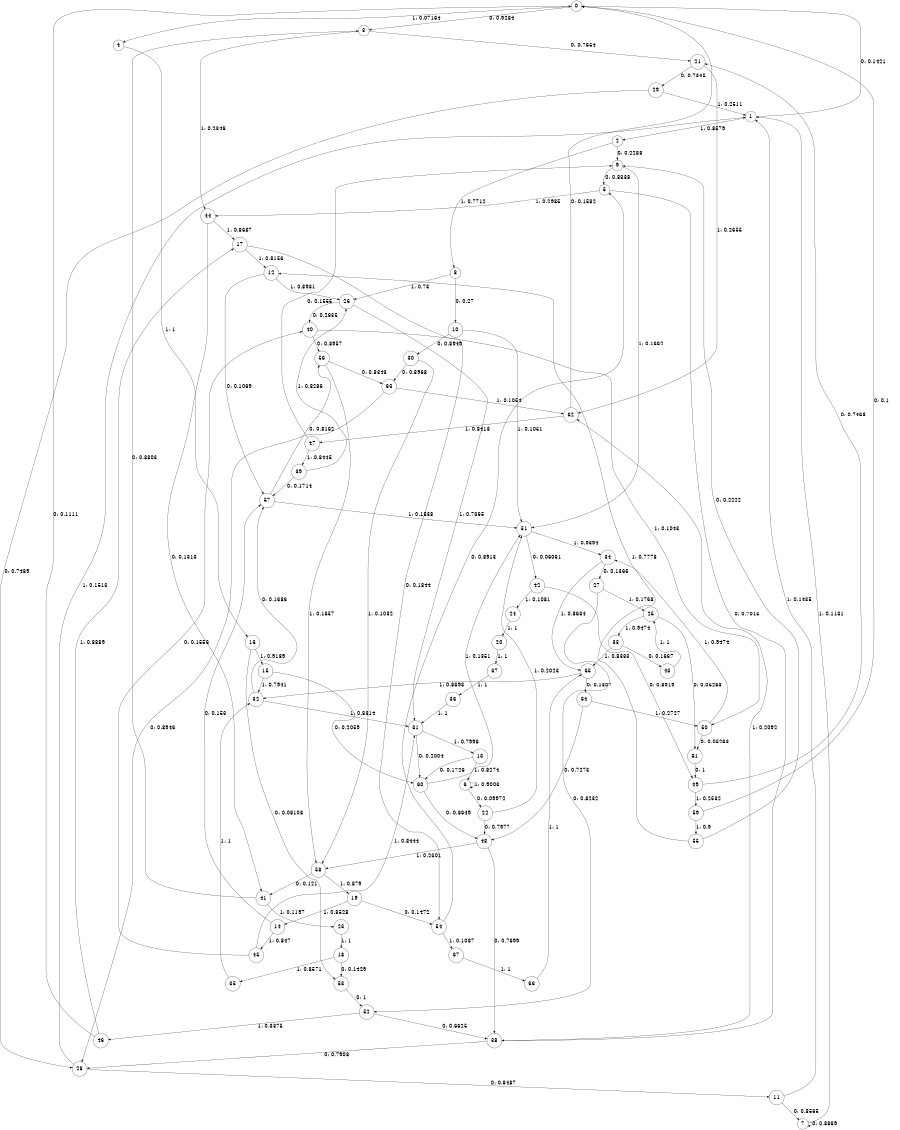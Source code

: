 digraph "ch2randomL9" {
size = "6,8.5";
ratio = "fill";
node [shape = circle];
node [fontsize = 24];
edge [fontsize = 24];
0 -> 3 [label = "0: 0.9284   "];
0 -> 4 [label = "1: 0.07164  "];
1 -> 0 [label = "0: 0.1421   "];
1 -> 2 [label = "1: 0.8579   "];
2 -> 9 [label = "0: 0.2288   "];
2 -> 8 [label = "1: 0.7712   "];
3 -> 21 [label = "0: 0.7654   "];
3 -> 44 [label = "1: 0.2346   "];
4 -> 16 [label = "1: 1        "];
5 -> 38 [label = "0: 0.7015   "];
5 -> 44 [label = "1: 0.2985   "];
6 -> 22 [label = "0: 0.09972  "];
6 -> 6 [label = "1: 0.9003   "];
7 -> 7 [label = "0: 0.8869   "];
7 -> 1 [label = "1: 0.1131   "];
8 -> 10 [label = "0: 0.27     "];
8 -> 26 [label = "1: 0.73     "];
9 -> 5 [label = "0: 0.8338   "];
9 -> 51 [label = "1: 0.1662   "];
10 -> 30 [label = "0: 0.8949   "];
10 -> 51 [label = "1: 0.1051   "];
11 -> 7 [label = "0: 0.8565   "];
11 -> 1 [label = "1: 0.1435   "];
12 -> 57 [label = "0: 0.1069   "];
12 -> 26 [label = "1: 0.8931   "];
13 -> 60 [label = "0: 0.1726   "];
13 -> 6 [label = "1: 0.8274   "];
14 -> 57 [label = "0: 0.153    "];
14 -> 45 [label = "1: 0.847    "];
15 -> 60 [label = "0: 0.2059   "];
15 -> 32 [label = "1: 0.7941   "];
16 -> 53 [label = "0: 0.08108  "];
16 -> 15 [label = "1: 0.9189   "];
17 -> 54 [label = "0: 0.1844   "];
17 -> 12 [label = "1: 0.8156   "];
18 -> 53 [label = "0: 0.1429   "];
18 -> 35 [label = "1: 0.8571   "];
19 -> 54 [label = "0: 0.1472   "];
19 -> 14 [label = "1: 0.8528   "];
20 -> 37 [label = "1: 1        "];
21 -> 29 [label = "0: 0.7345   "];
21 -> 62 [label = "1: 0.2655   "];
22 -> 48 [label = "0: 0.7977   "];
22 -> 51 [label = "1: 0.2023   "];
23 -> 18 [label = "1: 1        "];
24 -> 20 [label = "1: 1        "];
25 -> 61 [label = "0: 0.05263  "];
25 -> 33 [label = "1: 0.9474   "];
26 -> 40 [label = "0: 0.2635   "];
26 -> 31 [label = "1: 0.7365   "];
27 -> 52 [label = "0: 0.8232   "];
27 -> 25 [label = "1: 0.1768   "];
28 -> 11 [label = "0: 0.8487   "];
28 -> 1 [label = "1: 0.1513   "];
29 -> 28 [label = "0: 0.7489   "];
29 -> 1 [label = "1: 0.2511   "];
30 -> 63 [label = "0: 0.8968   "];
30 -> 58 [label = "1: 0.1032   "];
31 -> 60 [label = "0: 0.2004   "];
31 -> 13 [label = "1: 0.7996   "];
32 -> 57 [label = "0: 0.1686   "];
32 -> 31 [label = "1: 0.8314   "];
33 -> 43 [label = "0: 0.1667   "];
33 -> 65 [label = "1: 0.8333   "];
34 -> 27 [label = "0: 0.1366   "];
34 -> 65 [label = "1: 0.8634   "];
35 -> 32 [label = "1: 1        "];
36 -> 31 [label = "1: 1        "];
37 -> 36 [label = "1: 1        "];
38 -> 28 [label = "0: 0.7908   "];
38 -> 62 [label = "1: 0.2092   "];
39 -> 57 [label = "0: 0.1714   "];
39 -> 26 [label = "1: 0.8286   "];
40 -> 56 [label = "0: 0.8957   "];
40 -> 50 [label = "1: 0.1043   "];
41 -> 3 [label = "0: 0.8803   "];
41 -> 23 [label = "1: 0.1197   "];
42 -> 49 [label = "0: 0.8919   "];
42 -> 24 [label = "1: 0.1081   "];
43 -> 25 [label = "1: 1        "];
44 -> 41 [label = "0: 0.1313   "];
44 -> 17 [label = "1: 0.8687   "];
45 -> 40 [label = "0: 0.1556   "];
45 -> 31 [label = "1: 0.8444   "];
46 -> 0 [label = "0: 0.1111   "];
46 -> 17 [label = "1: 0.8889   "];
47 -> 9 [label = "0: 0.1555   "];
47 -> 39 [label = "1: 0.8445   "];
48 -> 38 [label = "0: 0.7699   "];
48 -> 58 [label = "1: 0.2301   "];
49 -> 21 [label = "0: 0.7468   "];
49 -> 59 [label = "1: 0.2532   "];
50 -> 61 [label = "0: 0.05263  "];
50 -> 34 [label = "1: 0.9474   "];
51 -> 42 [label = "0: 0.06061  "];
51 -> 34 [label = "1: 0.9394   "];
52 -> 38 [label = "0: 0.6625   "];
52 -> 46 [label = "1: 0.3375   "];
53 -> 52 [label = "0: 1        "];
54 -> 5 [label = "0: 0.8913   "];
54 -> 67 [label = "1: 0.1087   "];
55 -> 9 [label = "0: 0.2222   "];
55 -> 12 [label = "1: 0.7778   "];
56 -> 63 [label = "0: 0.8343   "];
56 -> 58 [label = "1: 0.1657   "];
57 -> 56 [label = "0: 0.8162   "];
57 -> 51 [label = "1: 0.1838   "];
58 -> 41 [label = "0: 0.121    "];
58 -> 19 [label = "1: 0.879    "];
59 -> 0 [label = "0: 0.1      "];
59 -> 55 [label = "1: 0.9      "];
60 -> 48 [label = "0: 0.8649   "];
60 -> 51 [label = "1: 0.1351   "];
61 -> 49 [label = "0: 1        "];
62 -> 0 [label = "0: 0.1582   "];
62 -> 47 [label = "1: 0.8418   "];
63 -> 28 [label = "0: 0.8946   "];
63 -> 62 [label = "1: 0.1054   "];
64 -> 48 [label = "0: 0.7273   "];
64 -> 50 [label = "1: 0.2727   "];
65 -> 64 [label = "0: 0.1307   "];
65 -> 32 [label = "1: 0.8693   "];
66 -> 65 [label = "1: 1        "];
67 -> 66 [label = "1: 1        "];
}